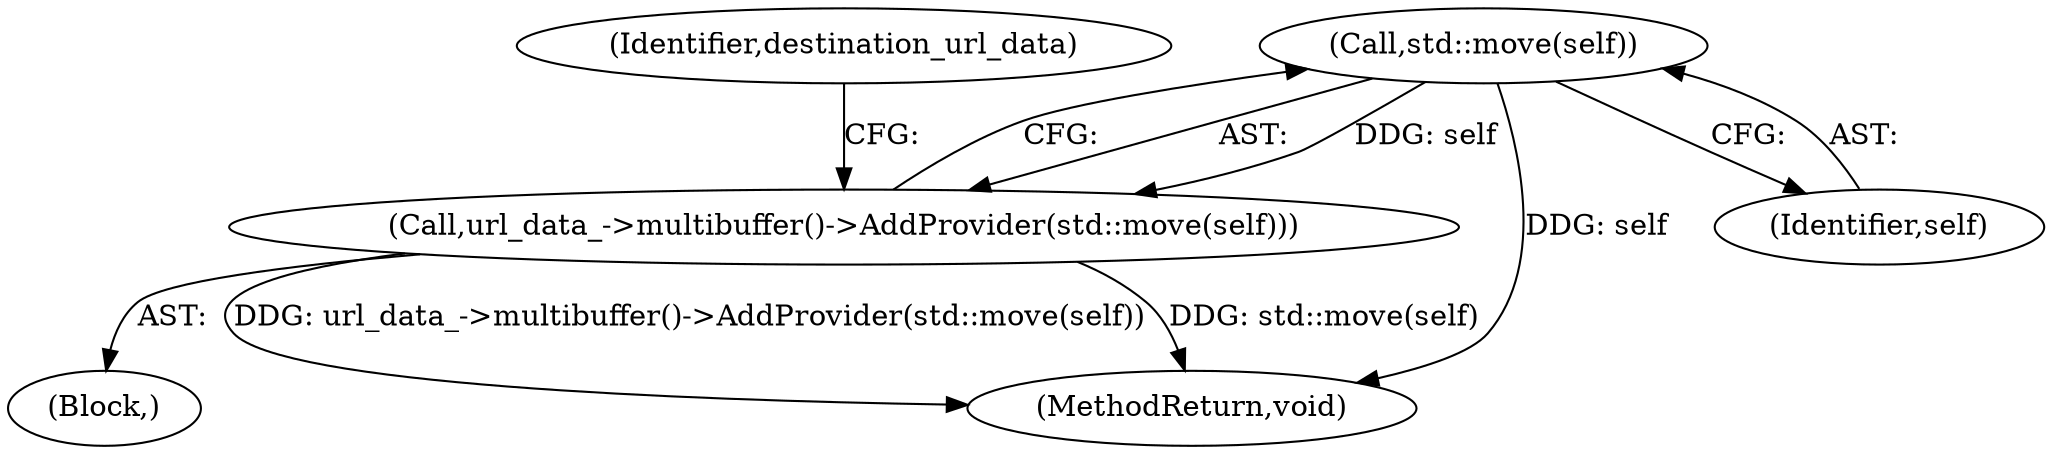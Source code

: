 digraph "0_Chrome_a9cbaa7a40e2b2723cfc2f266c42f4980038a949_5@API" {
"1000327" [label="(Call,std::move(self))"];
"1000326" [label="(Call,url_data_->multibuffer()->AddProvider(std::move(self)))"];
"1000330" [label="(Identifier,destination_url_data)"];
"1000319" [label="(Block,)"];
"1000327" [label="(Call,std::move(self))"];
"1000326" [label="(Call,url_data_->multibuffer()->AddProvider(std::move(self)))"];
"1000328" [label="(Identifier,self)"];
"1000358" [label="(MethodReturn,void)"];
"1000327" -> "1000326"  [label="AST: "];
"1000327" -> "1000328"  [label="CFG: "];
"1000328" -> "1000327"  [label="AST: "];
"1000326" -> "1000327"  [label="CFG: "];
"1000327" -> "1000358"  [label="DDG: self"];
"1000327" -> "1000326"  [label="DDG: self"];
"1000326" -> "1000319"  [label="AST: "];
"1000330" -> "1000326"  [label="CFG: "];
"1000326" -> "1000358"  [label="DDG: url_data_->multibuffer()->AddProvider(std::move(self))"];
"1000326" -> "1000358"  [label="DDG: std::move(self)"];
}
